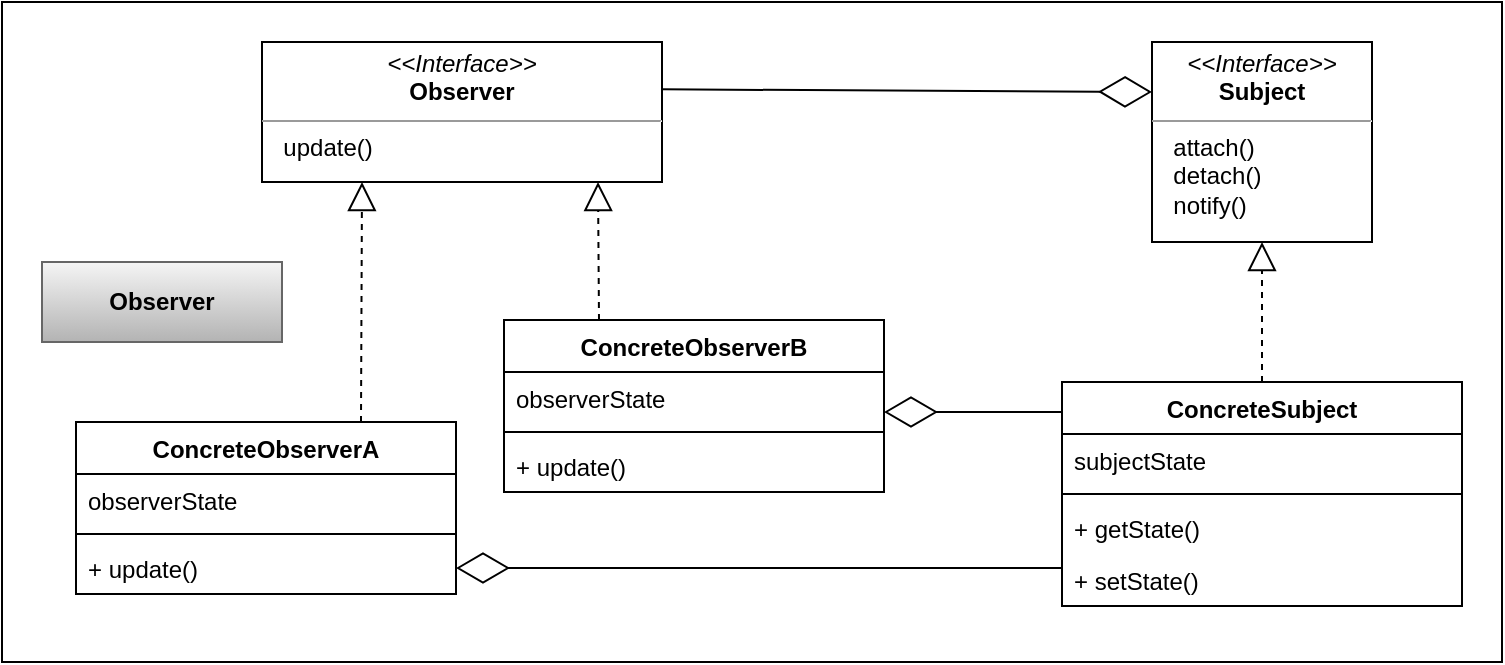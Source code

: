 <mxfile version="13.11.0" type="device"><diagram id="vAWRKx7-5vPaAlBSjxae" name="Page-1"><mxGraphModel dx="2612" dy="621" grid="1" gridSize="10" guides="1" tooltips="1" connect="1" arrows="1" fold="1" page="1" pageScale="1" pageWidth="827" pageHeight="1169" math="0" shadow="0"><root><mxCell id="0"/><mxCell id="1" parent="0"/><mxCell id="WkA1DAXYm80GPYS2GkIY-30" value="" style="rounded=0;whiteSpace=wrap;html=1;" parent="1" vertex="1"><mxGeometry x="-90" y="180" width="750" height="330" as="geometry"/></mxCell><mxCell id="WkA1DAXYm80GPYS2GkIY-1" value="&lt;p style=&quot;margin: 0px ; margin-top: 4px ; text-align: center&quot;&gt;&lt;i&gt;&amp;lt;&amp;lt;Interface&amp;gt;&amp;gt;&lt;/i&gt;&lt;br&gt;&lt;b&gt;Observer&lt;/b&gt;&lt;/p&gt;&lt;hr size=&quot;1&quot;&gt;&lt;p style=&quot;margin: 0px ; margin-left: 4px&quot;&gt;&amp;nbsp; update()&lt;/p&gt;" style="verticalAlign=top;align=left;overflow=fill;fontSize=12;fontFamily=Helvetica;html=1;" parent="1" vertex="1"><mxGeometry x="40" y="200" width="200" height="70" as="geometry"/></mxCell><mxCell id="WkA1DAXYm80GPYS2GkIY-2" value="&lt;p style=&quot;margin: 0px ; margin-top: 4px ; text-align: center&quot;&gt;&lt;i&gt;&amp;lt;&amp;lt;Interface&amp;gt;&amp;gt;&lt;/i&gt;&lt;br&gt;&lt;b&gt;Subject&lt;/b&gt;&lt;/p&gt;&lt;hr size=&quot;1&quot;&gt;&lt;p style=&quot;margin: 0px ; margin-left: 4px&quot;&gt;&amp;nbsp; attach()&lt;br&gt;&amp;nbsp; detach()&lt;br&gt;&amp;nbsp; notify()&lt;br&gt;&lt;/p&gt;" style="verticalAlign=top;align=left;overflow=fill;fontSize=12;fontFamily=Helvetica;html=1;" parent="1" vertex="1"><mxGeometry x="485" y="200" width="110" height="100" as="geometry"/></mxCell><mxCell id="WkA1DAXYm80GPYS2GkIY-3" value="" style="endArrow=diamondThin;endFill=0;endSize=24;html=1;entryX=0;entryY=0.25;entryDx=0;entryDy=0;exitX=1;exitY=0.338;exitDx=0;exitDy=0;exitPerimeter=0;" parent="1" source="WkA1DAXYm80GPYS2GkIY-1" target="WkA1DAXYm80GPYS2GkIY-2" edge="1"><mxGeometry width="160" relative="1" as="geometry"><mxPoint x="60" y="420" as="sourcePoint"/><mxPoint x="220" y="420" as="targetPoint"/></mxGeometry></mxCell><mxCell id="WkA1DAXYm80GPYS2GkIY-4" value="ConcreteObserverB" style="swimlane;fontStyle=1;align=center;verticalAlign=top;childLayout=stackLayout;horizontal=1;startSize=26;horizontalStack=0;resizeParent=1;resizeParentMax=0;resizeLast=0;collapsible=1;marginBottom=0;" parent="1" vertex="1"><mxGeometry x="161" y="339" width="190" height="86" as="geometry"/></mxCell><mxCell id="WkA1DAXYm80GPYS2GkIY-5" value="observerState" style="text;strokeColor=none;fillColor=none;align=left;verticalAlign=top;spacingLeft=4;spacingRight=4;overflow=hidden;rotatable=0;points=[[0,0.5],[1,0.5]];portConstraint=eastwest;" parent="WkA1DAXYm80GPYS2GkIY-4" vertex="1"><mxGeometry y="26" width="190" height="26" as="geometry"/></mxCell><mxCell id="WkA1DAXYm80GPYS2GkIY-6" value="" style="line;strokeWidth=1;fillColor=none;align=left;verticalAlign=middle;spacingTop=-1;spacingLeft=3;spacingRight=3;rotatable=0;labelPosition=right;points=[];portConstraint=eastwest;" parent="WkA1DAXYm80GPYS2GkIY-4" vertex="1"><mxGeometry y="52" width="190" height="8" as="geometry"/></mxCell><mxCell id="WkA1DAXYm80GPYS2GkIY-7" value="+ update()" style="text;strokeColor=none;fillColor=none;align=left;verticalAlign=top;spacingLeft=4;spacingRight=4;overflow=hidden;rotatable=0;points=[[0,0.5],[1,0.5]];portConstraint=eastwest;" parent="WkA1DAXYm80GPYS2GkIY-4" vertex="1"><mxGeometry y="60" width="190" height="26" as="geometry"/></mxCell><mxCell id="WkA1DAXYm80GPYS2GkIY-8" value="ConcreteSubject" style="swimlane;fontStyle=1;align=center;verticalAlign=top;childLayout=stackLayout;horizontal=1;startSize=26;horizontalStack=0;resizeParent=1;resizeParentMax=0;resizeLast=0;collapsible=1;marginBottom=0;" parent="1" vertex="1"><mxGeometry x="440" y="370" width="200" height="112" as="geometry"/></mxCell><mxCell id="WkA1DAXYm80GPYS2GkIY-9" value="subjectState" style="text;strokeColor=none;fillColor=none;align=left;verticalAlign=top;spacingLeft=4;spacingRight=4;overflow=hidden;rotatable=0;points=[[0,0.5],[1,0.5]];portConstraint=eastwest;" parent="WkA1DAXYm80GPYS2GkIY-8" vertex="1"><mxGeometry y="26" width="200" height="26" as="geometry"/></mxCell><mxCell id="WkA1DAXYm80GPYS2GkIY-10" value="" style="line;strokeWidth=1;fillColor=none;align=left;verticalAlign=middle;spacingTop=-1;spacingLeft=3;spacingRight=3;rotatable=0;labelPosition=right;points=[];portConstraint=eastwest;" parent="WkA1DAXYm80GPYS2GkIY-8" vertex="1"><mxGeometry y="52" width="200" height="8" as="geometry"/></mxCell><mxCell id="WkA1DAXYm80GPYS2GkIY-11" value="+ getState()" style="text;strokeColor=none;fillColor=none;align=left;verticalAlign=top;spacingLeft=4;spacingRight=4;overflow=hidden;rotatable=0;points=[[0,0.5],[1,0.5]];portConstraint=eastwest;" parent="WkA1DAXYm80GPYS2GkIY-8" vertex="1"><mxGeometry y="60" width="200" height="26" as="geometry"/></mxCell><mxCell id="WkA1DAXYm80GPYS2GkIY-13" value="+ setState()" style="text;strokeColor=none;fillColor=none;align=left;verticalAlign=top;spacingLeft=4;spacingRight=4;overflow=hidden;rotatable=0;points=[[0,0.5],[1,0.5]];portConstraint=eastwest;" parent="WkA1DAXYm80GPYS2GkIY-8" vertex="1"><mxGeometry y="86" width="200" height="26" as="geometry"/></mxCell><mxCell id="WkA1DAXYm80GPYS2GkIY-18" value="ConcreteObserverA" style="swimlane;fontStyle=1;align=center;verticalAlign=top;childLayout=stackLayout;horizontal=1;startSize=26;horizontalStack=0;resizeParent=1;resizeParentMax=0;resizeLast=0;collapsible=1;marginBottom=0;" parent="1" vertex="1"><mxGeometry x="-53" y="390" width="190" height="86" as="geometry"/></mxCell><mxCell id="WkA1DAXYm80GPYS2GkIY-19" value="observerState" style="text;strokeColor=none;fillColor=none;align=left;verticalAlign=top;spacingLeft=4;spacingRight=4;overflow=hidden;rotatable=0;points=[[0,0.5],[1,0.5]];portConstraint=eastwest;" parent="WkA1DAXYm80GPYS2GkIY-18" vertex="1"><mxGeometry y="26" width="190" height="26" as="geometry"/></mxCell><mxCell id="WkA1DAXYm80GPYS2GkIY-20" value="" style="line;strokeWidth=1;fillColor=none;align=left;verticalAlign=middle;spacingTop=-1;spacingLeft=3;spacingRight=3;rotatable=0;labelPosition=right;points=[];portConstraint=eastwest;" parent="WkA1DAXYm80GPYS2GkIY-18" vertex="1"><mxGeometry y="52" width="190" height="8" as="geometry"/></mxCell><mxCell id="WkA1DAXYm80GPYS2GkIY-21" value="+ update()" style="text;strokeColor=none;fillColor=none;align=left;verticalAlign=top;spacingLeft=4;spacingRight=4;overflow=hidden;rotatable=0;points=[[0,0.5],[1,0.5]];portConstraint=eastwest;" parent="WkA1DAXYm80GPYS2GkIY-18" vertex="1"><mxGeometry y="60" width="190" height="26" as="geometry"/></mxCell><mxCell id="WkA1DAXYm80GPYS2GkIY-24" value="" style="endArrow=block;dashed=1;endFill=0;endSize=12;html=1;exitX=0.75;exitY=0;exitDx=0;exitDy=0;entryX=0.25;entryY=1;entryDx=0;entryDy=0;" parent="1" source="WkA1DAXYm80GPYS2GkIY-18" target="WkA1DAXYm80GPYS2GkIY-1" edge="1"><mxGeometry width="160" relative="1" as="geometry"><mxPoint x="-280" y="530" as="sourcePoint"/><mxPoint x="110" y="300" as="targetPoint"/></mxGeometry></mxCell><mxCell id="WkA1DAXYm80GPYS2GkIY-25" value="" style="endArrow=block;dashed=1;endFill=0;endSize=12;html=1;exitX=0.25;exitY=0;exitDx=0;exitDy=0;entryX=0.84;entryY=1;entryDx=0;entryDy=0;entryPerimeter=0;" parent="1" source="WkA1DAXYm80GPYS2GkIY-4" target="WkA1DAXYm80GPYS2GkIY-1" edge="1"><mxGeometry width="160" relative="1" as="geometry"><mxPoint x="190" y="710" as="sourcePoint"/><mxPoint x="240" y="300" as="targetPoint"/></mxGeometry></mxCell><mxCell id="WkA1DAXYm80GPYS2GkIY-26" value="" style="endArrow=block;dashed=1;endFill=0;endSize=12;html=1;entryX=0.5;entryY=1;entryDx=0;entryDy=0;exitX=0.5;exitY=0;exitDx=0;exitDy=0;" parent="1" source="WkA1DAXYm80GPYS2GkIY-8" target="WkA1DAXYm80GPYS2GkIY-2" edge="1"><mxGeometry width="160" relative="1" as="geometry"><mxPoint x="460" y="690" as="sourcePoint"/><mxPoint x="620" y="690" as="targetPoint"/></mxGeometry></mxCell><mxCell id="JDX641FMhIxZ4dUM2oHJ-2" value="" style="endArrow=diamondThin;endFill=0;endSize=24;html=1;entryX=1;entryY=0.5;entryDx=0;entryDy=0;exitX=0;exitY=0.269;exitDx=0;exitDy=0;exitPerimeter=0;" edge="1" parent="1" source="WkA1DAXYm80GPYS2GkIY-13" target="WkA1DAXYm80GPYS2GkIY-21"><mxGeometry width="160" relative="1" as="geometry"><mxPoint x="200" y="610" as="sourcePoint"/><mxPoint x="360" y="610" as="targetPoint"/></mxGeometry></mxCell><mxCell id="JDX641FMhIxZ4dUM2oHJ-4" value="" style="endArrow=diamondThin;endFill=0;endSize=24;html=1;exitX=0;exitY=0.134;exitDx=0;exitDy=0;exitPerimeter=0;entryX=1;entryY=0.769;entryDx=0;entryDy=0;entryPerimeter=0;" edge="1" parent="1" source="WkA1DAXYm80GPYS2GkIY-8" target="WkA1DAXYm80GPYS2GkIY-5"><mxGeometry width="160" relative="1" as="geometry"><mxPoint x="470" y="640" as="sourcePoint"/><mxPoint x="630" y="640" as="targetPoint"/></mxGeometry></mxCell><mxCell id="JDX641FMhIxZ4dUM2oHJ-5" value="Observer" style="rounded=0;whiteSpace=wrap;html=1;fontStyle=1;gradientColor=#b3b3b3;fillColor=#f5f5f5;strokeColor=#666666;" vertex="1" parent="1"><mxGeometry x="-70" y="310" width="120" height="40" as="geometry"/></mxCell></root></mxGraphModel></diagram></mxfile>